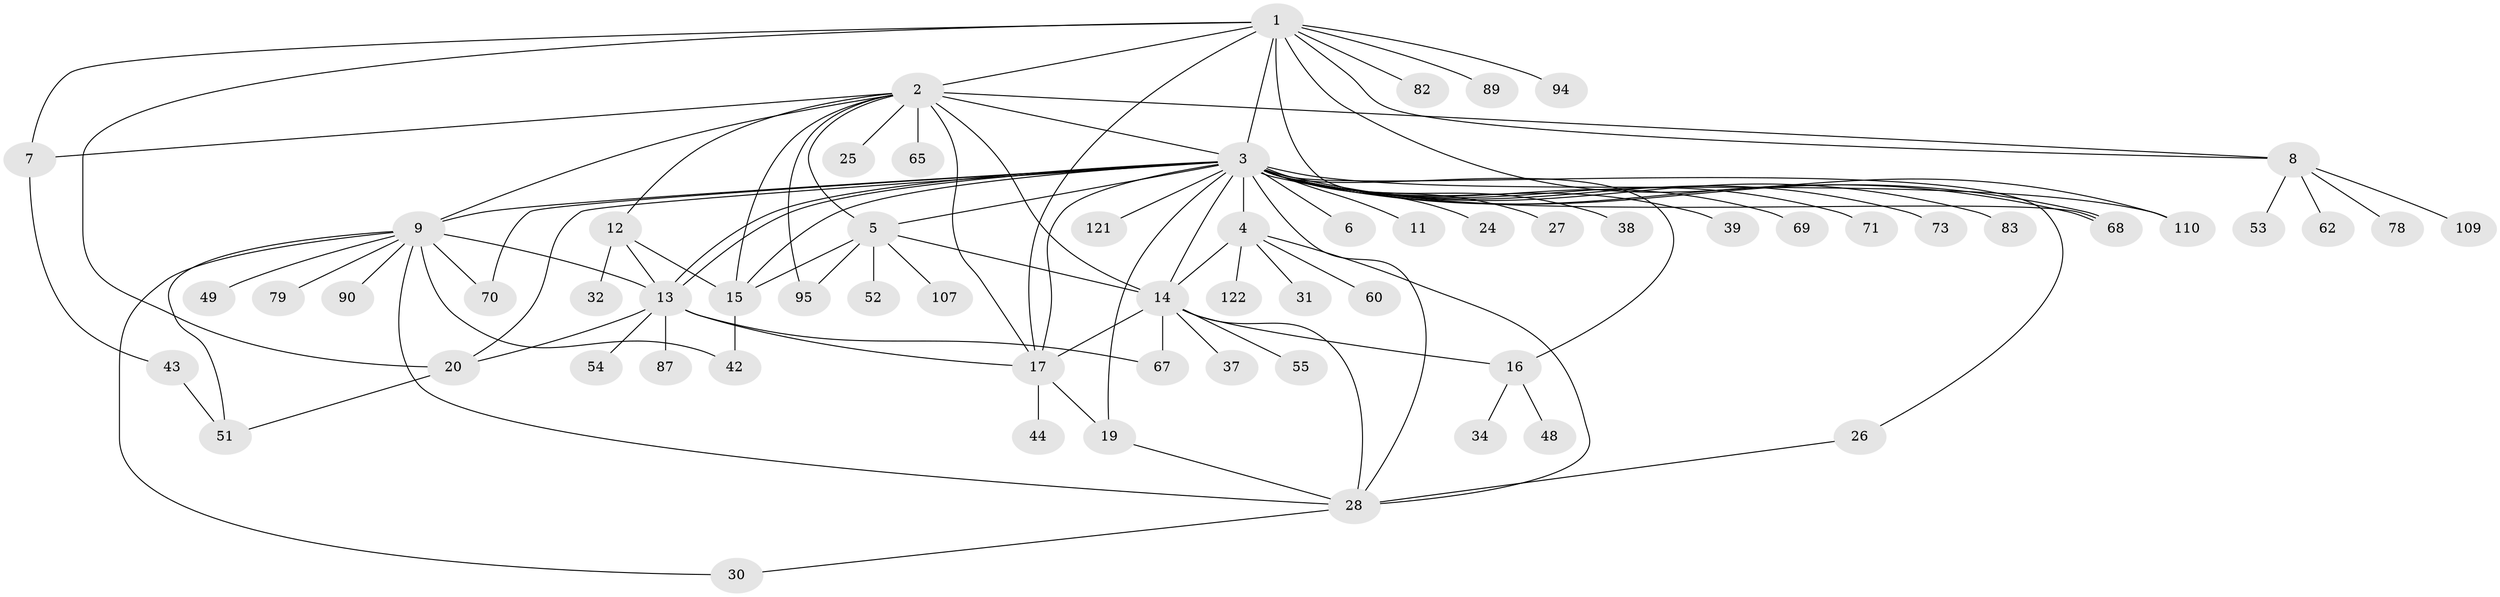 // original degree distribution, {12: 0.031496062992125984, 10: 0.007874015748031496, 38: 0.007874015748031496, 7: 0.015748031496062992, 1: 0.49606299212598426, 3: 0.14173228346456693, 6: 0.015748031496062992, 4: 0.08661417322834646, 2: 0.16535433070866143, 5: 0.023622047244094488, 8: 0.007874015748031496}
// Generated by graph-tools (version 1.1) at 2025/14/03/09/25 04:14:24]
// undirected, 63 vertices, 99 edges
graph export_dot {
graph [start="1"]
  node [color=gray90,style=filled];
  1;
  2 [super="+74+46+92+100+33"];
  3 [super="+61+35+23+72+10"];
  4;
  5;
  6;
  7;
  8;
  9;
  11;
  12;
  13 [super="+56+36+22+113+40+57"];
  14 [super="+29+88+97+124"];
  15 [super="+45+50"];
  16 [super="+108+80+18"];
  17 [super="+58+21"];
  19 [super="+77"];
  20 [super="+84+105"];
  24;
  25;
  26;
  27;
  28 [super="+123+99+41"];
  30 [super="+117+47"];
  31;
  32;
  34;
  37;
  38;
  39;
  42;
  43 [super="+85"];
  44;
  48 [super="+104"];
  49 [super="+81"];
  51 [super="+106"];
  52;
  53;
  54;
  55;
  60 [super="+127+86"];
  62;
  65;
  67 [super="+114+115"];
  68;
  69;
  70;
  71;
  73;
  78;
  79;
  82;
  83 [super="+102"];
  87;
  89;
  90;
  94;
  95 [super="+111+103"];
  107;
  109;
  110;
  121;
  122;
  1 -- 2;
  1 -- 3;
  1 -- 7;
  1 -- 8;
  1 -- 20 [weight=2];
  1 -- 68;
  1 -- 82;
  1 -- 89;
  1 -- 94;
  1 -- 110;
  1 -- 17;
  2 -- 3 [weight=3];
  2 -- 8;
  2 -- 12;
  2 -- 25;
  2 -- 65;
  2 -- 7;
  2 -- 9;
  2 -- 14;
  2 -- 15;
  2 -- 17;
  2 -- 95;
  2 -- 5;
  3 -- 4 [weight=2];
  3 -- 5;
  3 -- 6;
  3 -- 9 [weight=2];
  3 -- 11;
  3 -- 13 [weight=2];
  3 -- 13;
  3 -- 16 [weight=2];
  3 -- 17;
  3 -- 19;
  3 -- 24;
  3 -- 26;
  3 -- 27;
  3 -- 38;
  3 -- 39;
  3 -- 68;
  3 -- 68;
  3 -- 69;
  3 -- 70;
  3 -- 73;
  3 -- 83;
  3 -- 110;
  3 -- 121;
  3 -- 15;
  3 -- 14;
  3 -- 28;
  3 -- 20;
  3 -- 71;
  4 -- 31;
  4 -- 60;
  4 -- 122;
  4 -- 28;
  4 -- 14;
  5 -- 14;
  5 -- 15;
  5 -- 52;
  5 -- 95;
  5 -- 107;
  7 -- 43;
  8 -- 53;
  8 -- 62;
  8 -- 78;
  8 -- 109;
  9 -- 13;
  9 -- 30;
  9 -- 42;
  9 -- 49;
  9 -- 70;
  9 -- 79;
  9 -- 90;
  9 -- 51;
  9 -- 28;
  12 -- 13;
  12 -- 32;
  12 -- 15;
  13 -- 54;
  13 -- 87;
  13 -- 20;
  13 -- 17;
  13 -- 67;
  14 -- 37;
  14 -- 67;
  14 -- 16 [weight=2];
  14 -- 17;
  14 -- 55;
  14 -- 28;
  15 -- 42;
  16 -- 48;
  16 -- 34;
  17 -- 44;
  17 -- 19;
  19 -- 28;
  20 -- 51;
  26 -- 28;
  28 -- 30;
  43 -- 51;
}
